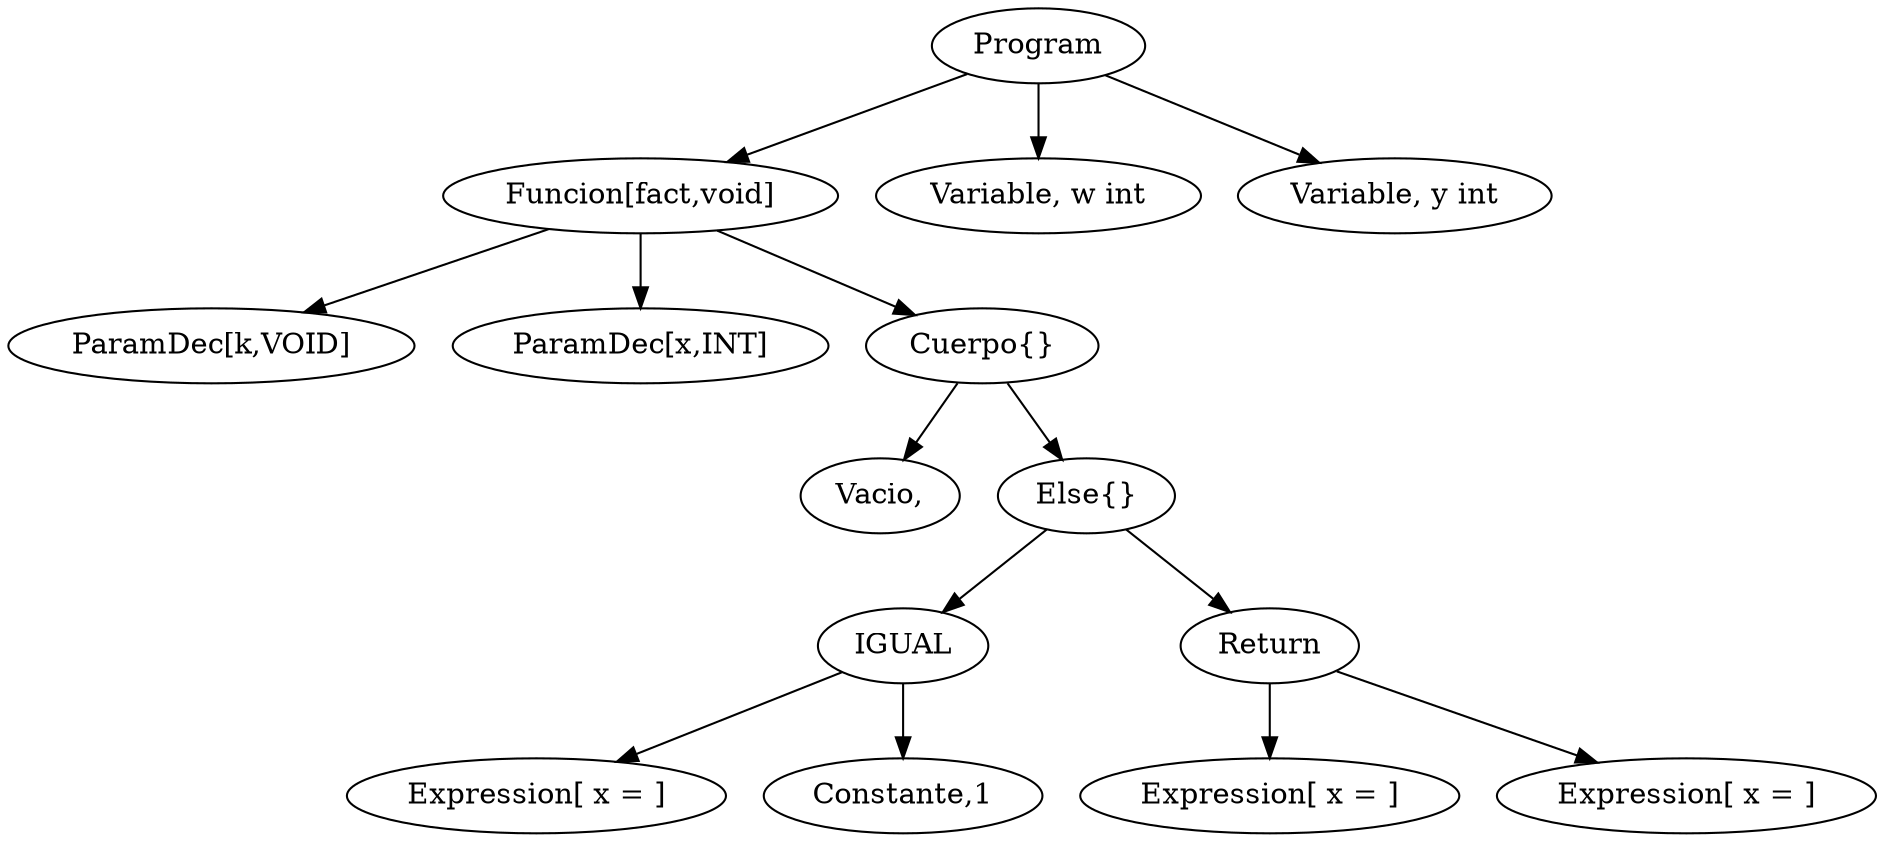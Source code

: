 digraph g{1->2
2->3
2->4
2->5
5->6
5->7
7->8
8->9
8->10
7->11
11->12
11->13
1->14
1->15
1[label="Program"]
2[label="Funcion[fact,void]"]
3[label="ParamDec[k,VOID]"]
4[label="ParamDec[x,INT]"]
5[label="Cuerpo{}"]
6[label="Vacio,"]
7[label="Else{}"]
8[label="IGUAL"]
9[label="Expression[ x = ]"]
10[label="Constante,1"]
11[label="Return"]
12[label="Expression[ x = ]"]
13[label="Expression[ x = ]"]
14 [label="Variable, w int"];
15 [label="Variable, y int"];
}
